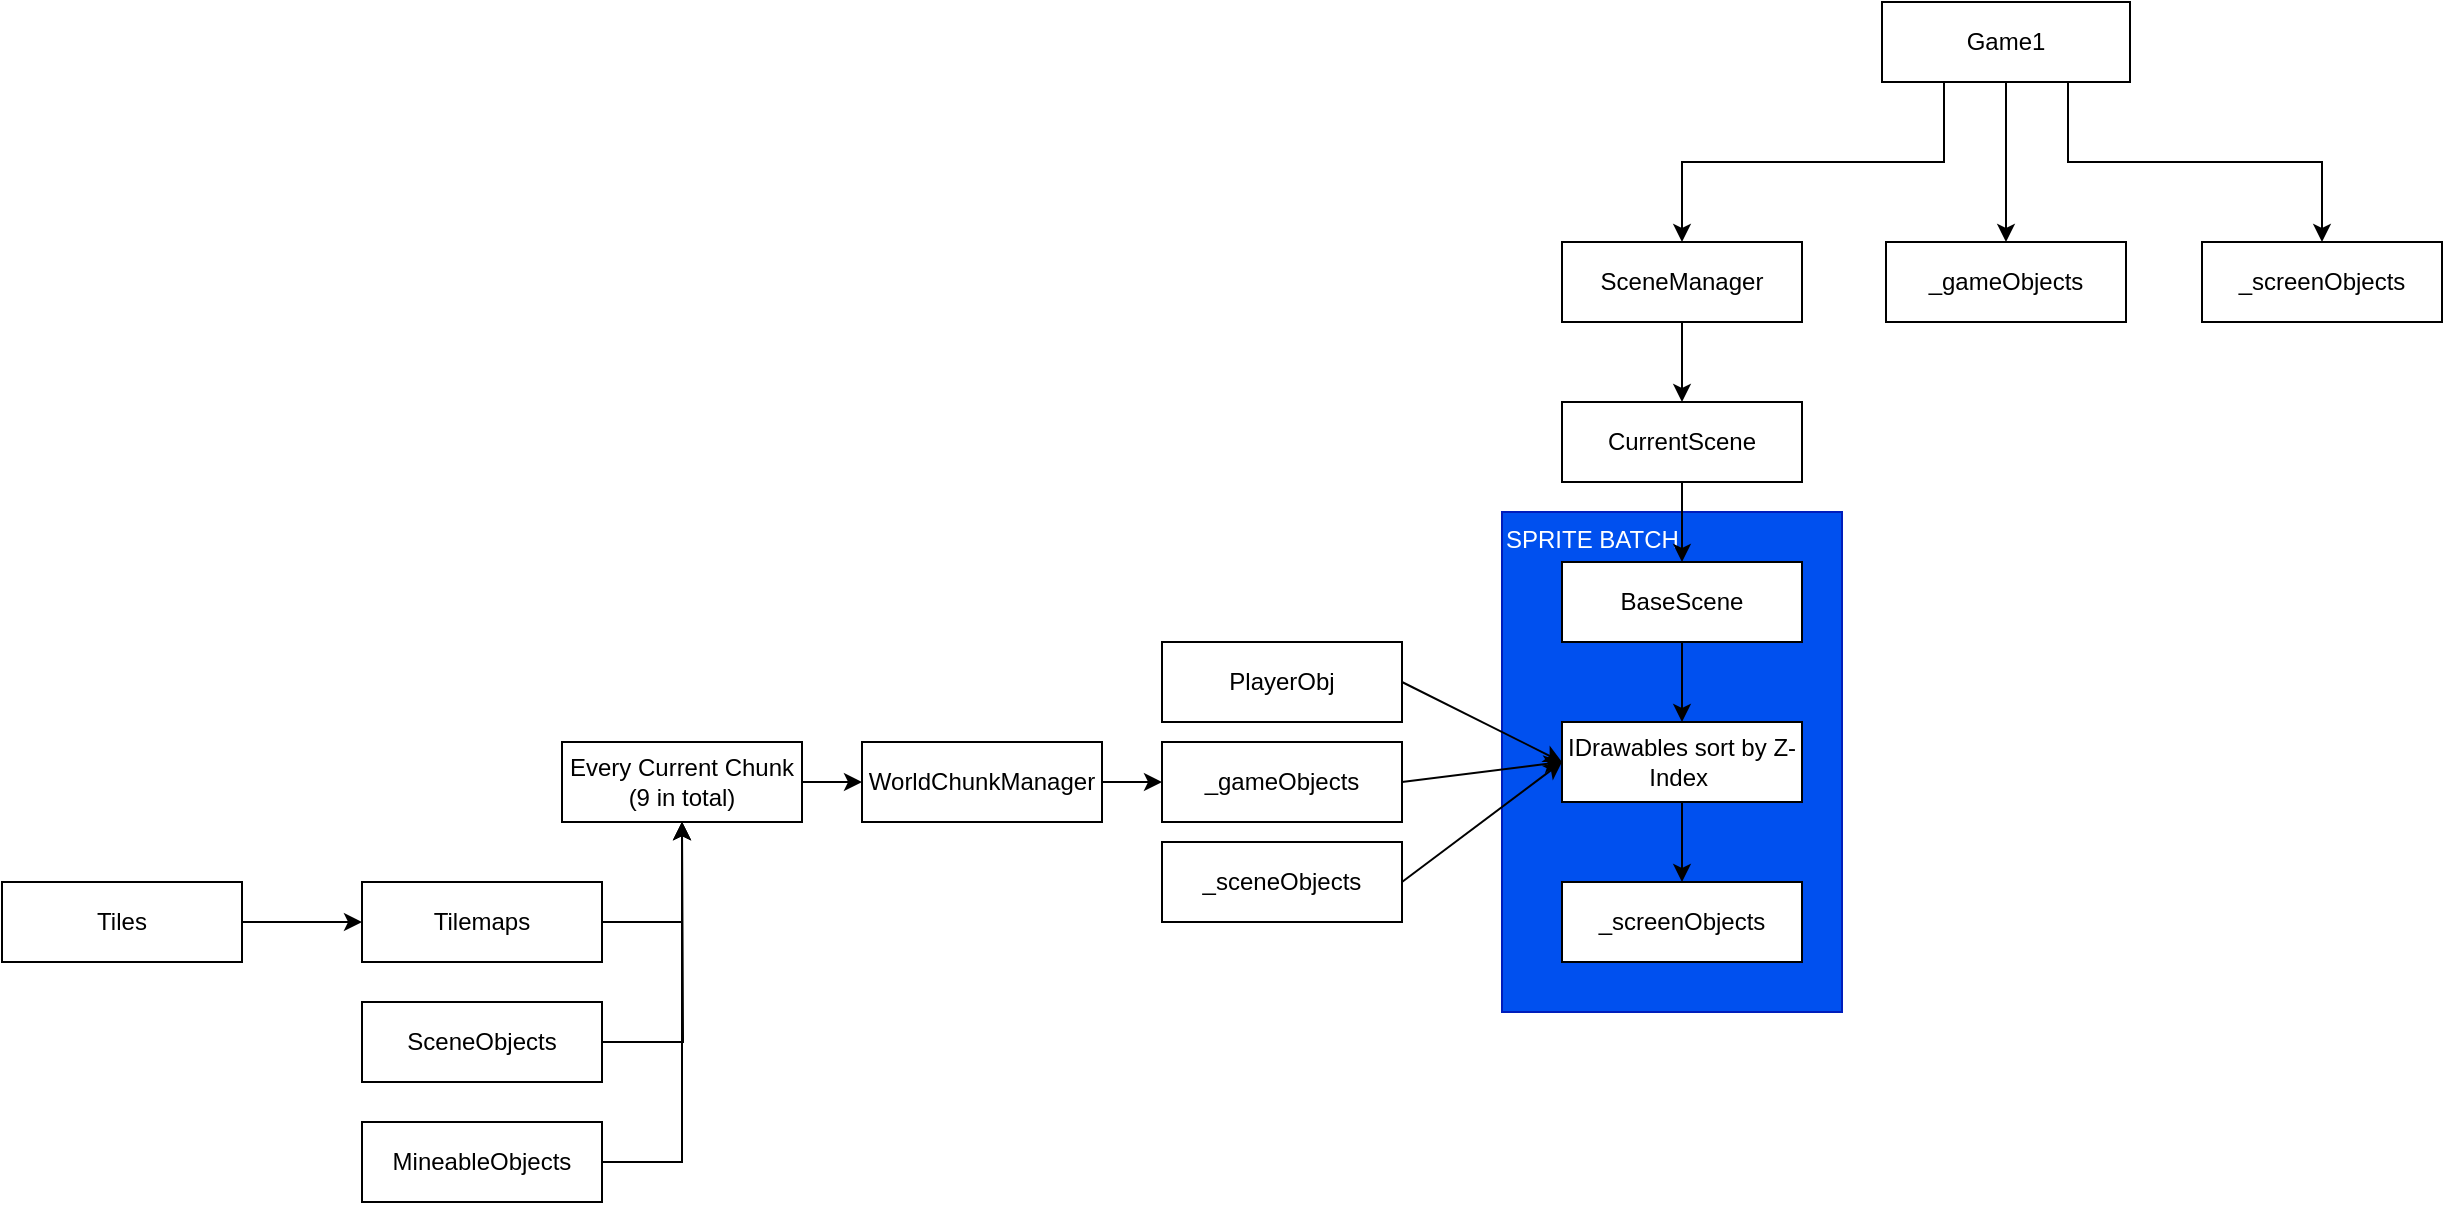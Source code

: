 <mxfile version="24.7.8" pages="2">
  <diagram name="Draw Sequence" id="5NfS6kLmg-sqQxO5Gyg-">
    <mxGraphModel dx="2901" dy="1196" grid="1" gridSize="10" guides="1" tooltips="1" connect="1" arrows="1" fold="1" page="1" pageScale="1" pageWidth="827" pageHeight="1169" math="0" shadow="0">
      <root>
        <mxCell id="0" />
        <mxCell id="1" parent="0" />
        <mxCell id="ch7WpFKBjOneYOmuBF4M-22" value="SPRITE BATCH" style="rounded=0;whiteSpace=wrap;html=1;fillColor=#0050ef;fontColor=#ffffff;strokeColor=#001DBC;verticalAlign=top;align=left;" parent="1" vertex="1">
          <mxGeometry x="170" y="375" width="170" height="250" as="geometry" />
        </mxCell>
        <mxCell id="ch7WpFKBjOneYOmuBF4M-3" style="edgeStyle=orthogonalEdgeStyle;rounded=0;orthogonalLoop=1;jettySize=auto;html=1;exitX=0.5;exitY=1;exitDx=0;exitDy=0;entryX=0.5;entryY=0;entryDx=0;entryDy=0;" parent="1" source="ch7WpFKBjOneYOmuBF4M-1" target="ch7WpFKBjOneYOmuBF4M-2" edge="1">
          <mxGeometry relative="1" as="geometry" />
        </mxCell>
        <mxCell id="ch7WpFKBjOneYOmuBF4M-5" style="edgeStyle=orthogonalEdgeStyle;rounded=0;orthogonalLoop=1;jettySize=auto;html=1;exitX=0.75;exitY=1;exitDx=0;exitDy=0;entryX=0.5;entryY=0;entryDx=0;entryDy=0;" parent="1" source="ch7WpFKBjOneYOmuBF4M-1" target="ch7WpFKBjOneYOmuBF4M-4" edge="1">
          <mxGeometry relative="1" as="geometry" />
        </mxCell>
        <mxCell id="ch7WpFKBjOneYOmuBF4M-7" style="edgeStyle=orthogonalEdgeStyle;rounded=0;orthogonalLoop=1;jettySize=auto;html=1;exitX=0.25;exitY=1;exitDx=0;exitDy=0;entryX=0.5;entryY=0;entryDx=0;entryDy=0;" parent="1" source="ch7WpFKBjOneYOmuBF4M-1" target="ch7WpFKBjOneYOmuBF4M-6" edge="1">
          <mxGeometry relative="1" as="geometry" />
        </mxCell>
        <mxCell id="ch7WpFKBjOneYOmuBF4M-1" value="Game1" style="rounded=0;whiteSpace=wrap;html=1;" parent="1" vertex="1">
          <mxGeometry x="360" y="120" width="124" height="40" as="geometry" />
        </mxCell>
        <mxCell id="ch7WpFKBjOneYOmuBF4M-2" value="_gameObjects" style="rounded=0;whiteSpace=wrap;html=1;" parent="1" vertex="1">
          <mxGeometry x="362" y="240" width="120" height="40" as="geometry" />
        </mxCell>
        <mxCell id="ch7WpFKBjOneYOmuBF4M-4" value="_screenObjects" style="rounded=0;whiteSpace=wrap;html=1;" parent="1" vertex="1">
          <mxGeometry x="520" y="240" width="120" height="40" as="geometry" />
        </mxCell>
        <mxCell id="ch7WpFKBjOneYOmuBF4M-9" style="edgeStyle=orthogonalEdgeStyle;rounded=0;orthogonalLoop=1;jettySize=auto;html=1;exitX=0.5;exitY=1;exitDx=0;exitDy=0;entryX=0.5;entryY=0;entryDx=0;entryDy=0;" parent="1" source="ch7WpFKBjOneYOmuBF4M-6" target="ch7WpFKBjOneYOmuBF4M-8" edge="1">
          <mxGeometry relative="1" as="geometry" />
        </mxCell>
        <mxCell id="ch7WpFKBjOneYOmuBF4M-6" value="SceneManager" style="rounded=0;whiteSpace=wrap;html=1;" parent="1" vertex="1">
          <mxGeometry x="200" y="240" width="120" height="40" as="geometry" />
        </mxCell>
        <mxCell id="ch7WpFKBjOneYOmuBF4M-11" style="edgeStyle=orthogonalEdgeStyle;rounded=0;orthogonalLoop=1;jettySize=auto;html=1;exitX=0.5;exitY=1;exitDx=0;exitDy=0;entryX=0.5;entryY=0;entryDx=0;entryDy=0;" parent="1" source="ch7WpFKBjOneYOmuBF4M-8" target="ch7WpFKBjOneYOmuBF4M-10" edge="1">
          <mxGeometry relative="1" as="geometry" />
        </mxCell>
        <mxCell id="ch7WpFKBjOneYOmuBF4M-8" value="CurrentScene" style="rounded=0;whiteSpace=wrap;html=1;" parent="1" vertex="1">
          <mxGeometry x="200" y="320" width="120" height="40" as="geometry" />
        </mxCell>
        <mxCell id="ch7WpFKBjOneYOmuBF4M-19" style="edgeStyle=orthogonalEdgeStyle;rounded=0;orthogonalLoop=1;jettySize=auto;html=1;exitX=0.5;exitY=1;exitDx=0;exitDy=0;entryX=0.5;entryY=0;entryDx=0;entryDy=0;" parent="1" source="ch7WpFKBjOneYOmuBF4M-10" target="ch7WpFKBjOneYOmuBF4M-12" edge="1">
          <mxGeometry relative="1" as="geometry" />
        </mxCell>
        <mxCell id="ch7WpFKBjOneYOmuBF4M-10" value="BaseScene" style="rounded=0;whiteSpace=wrap;html=1;" parent="1" vertex="1">
          <mxGeometry x="200" y="400" width="120" height="40" as="geometry" />
        </mxCell>
        <mxCell id="ch7WpFKBjOneYOmuBF4M-21" style="edgeStyle=orthogonalEdgeStyle;rounded=0;orthogonalLoop=1;jettySize=auto;html=1;exitX=0.5;exitY=1;exitDx=0;exitDy=0;entryX=0.5;entryY=0;entryDx=0;entryDy=0;" parent="1" source="ch7WpFKBjOneYOmuBF4M-12" target="ch7WpFKBjOneYOmuBF4M-20" edge="1">
          <mxGeometry relative="1" as="geometry" />
        </mxCell>
        <mxCell id="ch7WpFKBjOneYOmuBF4M-12" value="IDrawables sort by Z-Index&amp;nbsp;" style="rounded=0;whiteSpace=wrap;html=1;" parent="1" vertex="1">
          <mxGeometry x="200" y="480" width="120" height="40" as="geometry" />
        </mxCell>
        <mxCell id="ch7WpFKBjOneYOmuBF4M-18" style="rounded=0;orthogonalLoop=1;jettySize=auto;html=1;exitX=1;exitY=0.5;exitDx=0;exitDy=0;entryX=0;entryY=0.5;entryDx=0;entryDy=0;" parent="1" source="ch7WpFKBjOneYOmuBF4M-13" target="ch7WpFKBjOneYOmuBF4M-12" edge="1">
          <mxGeometry relative="1" as="geometry" />
        </mxCell>
        <mxCell id="ch7WpFKBjOneYOmuBF4M-13" value="PlayerObj" style="rounded=0;whiteSpace=wrap;html=1;" parent="1" vertex="1">
          <mxGeometry y="440" width="120" height="40" as="geometry" />
        </mxCell>
        <mxCell id="ch7WpFKBjOneYOmuBF4M-17" style="rounded=0;orthogonalLoop=1;jettySize=auto;html=1;exitX=1;exitY=0.5;exitDx=0;exitDy=0;" parent="1" source="ch7WpFKBjOneYOmuBF4M-14" edge="1">
          <mxGeometry relative="1" as="geometry">
            <mxPoint x="200" y="500" as="targetPoint" />
          </mxGeometry>
        </mxCell>
        <mxCell id="ch7WpFKBjOneYOmuBF4M-14" value="_gameObjects" style="rounded=0;whiteSpace=wrap;html=1;" parent="1" vertex="1">
          <mxGeometry y="490" width="120" height="40" as="geometry" />
        </mxCell>
        <mxCell id="ch7WpFKBjOneYOmuBF4M-16" style="rounded=0;orthogonalLoop=1;jettySize=auto;html=1;exitX=1;exitY=0.5;exitDx=0;exitDy=0;entryX=0;entryY=0.5;entryDx=0;entryDy=0;" parent="1" source="ch7WpFKBjOneYOmuBF4M-15" target="ch7WpFKBjOneYOmuBF4M-12" edge="1">
          <mxGeometry relative="1" as="geometry" />
        </mxCell>
        <mxCell id="ch7WpFKBjOneYOmuBF4M-15" value="_sceneObjects" style="rounded=0;whiteSpace=wrap;html=1;" parent="1" vertex="1">
          <mxGeometry y="540" width="120" height="40" as="geometry" />
        </mxCell>
        <mxCell id="ch7WpFKBjOneYOmuBF4M-20" value="_screenObjects" style="rounded=0;whiteSpace=wrap;html=1;" parent="1" vertex="1">
          <mxGeometry x="200" y="560" width="120" height="40" as="geometry" />
        </mxCell>
        <mxCell id="ch7WpFKBjOneYOmuBF4M-25" style="edgeStyle=orthogonalEdgeStyle;rounded=0;orthogonalLoop=1;jettySize=auto;html=1;exitX=1;exitY=0.5;exitDx=0;exitDy=0;entryX=0;entryY=0.5;entryDx=0;entryDy=0;" parent="1" source="ch7WpFKBjOneYOmuBF4M-24" target="ch7WpFKBjOneYOmuBF4M-14" edge="1">
          <mxGeometry relative="1" as="geometry" />
        </mxCell>
        <mxCell id="ch7WpFKBjOneYOmuBF4M-24" value="WorldChunkManager" style="rounded=0;whiteSpace=wrap;html=1;" parent="1" vertex="1">
          <mxGeometry x="-150" y="490" width="120" height="40" as="geometry" />
        </mxCell>
        <mxCell id="ch7WpFKBjOneYOmuBF4M-27" style="edgeStyle=orthogonalEdgeStyle;rounded=0;orthogonalLoop=1;jettySize=auto;html=1;exitX=1;exitY=0.5;exitDx=0;exitDy=0;entryX=0;entryY=0.5;entryDx=0;entryDy=0;" parent="1" source="ch7WpFKBjOneYOmuBF4M-26" target="ch7WpFKBjOneYOmuBF4M-24" edge="1">
          <mxGeometry relative="1" as="geometry" />
        </mxCell>
        <mxCell id="ch7WpFKBjOneYOmuBF4M-26" value="Every Current Chunk (9 in total)" style="rounded=0;whiteSpace=wrap;html=1;" parent="1" vertex="1">
          <mxGeometry x="-300" y="490" width="120" height="40" as="geometry" />
        </mxCell>
        <mxCell id="ch7WpFKBjOneYOmuBF4M-31" style="edgeStyle=orthogonalEdgeStyle;rounded=0;orthogonalLoop=1;jettySize=auto;html=1;exitX=1;exitY=0.5;exitDx=0;exitDy=0;entryX=0.5;entryY=1;entryDx=0;entryDy=0;" parent="1" source="ch7WpFKBjOneYOmuBF4M-28" target="ch7WpFKBjOneYOmuBF4M-26" edge="1">
          <mxGeometry relative="1" as="geometry" />
        </mxCell>
        <mxCell id="ch7WpFKBjOneYOmuBF4M-28" value="Tilemaps" style="rounded=0;whiteSpace=wrap;html=1;" parent="1" vertex="1">
          <mxGeometry x="-400" y="560" width="120" height="40" as="geometry" />
        </mxCell>
        <mxCell id="ch7WpFKBjOneYOmuBF4M-32" style="edgeStyle=orthogonalEdgeStyle;rounded=0;orthogonalLoop=1;jettySize=auto;html=1;exitX=1;exitY=0.5;exitDx=0;exitDy=0;" parent="1" source="ch7WpFKBjOneYOmuBF4M-29" edge="1">
          <mxGeometry relative="1" as="geometry">
            <mxPoint x="-240" y="530" as="targetPoint" />
          </mxGeometry>
        </mxCell>
        <mxCell id="ch7WpFKBjOneYOmuBF4M-29" value="SceneObjects" style="rounded=0;whiteSpace=wrap;html=1;" parent="1" vertex="1">
          <mxGeometry x="-400" y="620" width="120" height="40" as="geometry" />
        </mxCell>
        <mxCell id="ch7WpFKBjOneYOmuBF4M-33" style="edgeStyle=orthogonalEdgeStyle;rounded=0;orthogonalLoop=1;jettySize=auto;html=1;exitX=1;exitY=0.5;exitDx=0;exitDy=0;entryX=0.5;entryY=1;entryDx=0;entryDy=0;" parent="1" source="ch7WpFKBjOneYOmuBF4M-30" target="ch7WpFKBjOneYOmuBF4M-26" edge="1">
          <mxGeometry relative="1" as="geometry" />
        </mxCell>
        <mxCell id="ch7WpFKBjOneYOmuBF4M-30" value="MineableObjects" style="rounded=0;whiteSpace=wrap;html=1;" parent="1" vertex="1">
          <mxGeometry x="-400" y="680" width="120" height="40" as="geometry" />
        </mxCell>
        <mxCell id="ch7WpFKBjOneYOmuBF4M-35" style="edgeStyle=orthogonalEdgeStyle;rounded=0;orthogonalLoop=1;jettySize=auto;html=1;exitX=1;exitY=0.5;exitDx=0;exitDy=0;entryX=0;entryY=0.5;entryDx=0;entryDy=0;" parent="1" source="ch7WpFKBjOneYOmuBF4M-34" target="ch7WpFKBjOneYOmuBF4M-28" edge="1">
          <mxGeometry relative="1" as="geometry" />
        </mxCell>
        <mxCell id="ch7WpFKBjOneYOmuBF4M-34" value="Tiles" style="rounded=0;whiteSpace=wrap;html=1;" parent="1" vertex="1">
          <mxGeometry x="-580" y="560" width="120" height="40" as="geometry" />
        </mxCell>
      </root>
    </mxGraphModel>
  </diagram>
  <diagram id="u03FGy62RDN92X3zb4EE" name="Town Hierarchy">
    <mxGraphModel dx="1430" dy="825" grid="1" gridSize="10" guides="1" tooltips="1" connect="1" arrows="1" fold="1" page="1" pageScale="1" pageWidth="827" pageHeight="1169" math="0" shadow="0">
      <root>
        <mxCell id="0" />
        <mxCell id="1" parent="0" />
        <mxCell id="ZygtJOkGYag1i6v98uvJ-5" style="edgeStyle=orthogonalEdgeStyle;rounded=0;orthogonalLoop=1;jettySize=auto;html=1;exitX=0.5;exitY=1;exitDx=0;exitDy=0;entryX=0.5;entryY=0;entryDx=0;entryDy=0;" edge="1" parent="1" source="ZygtJOkGYag1i6v98uvJ-1" target="ZygtJOkGYag1i6v98uvJ-2">
          <mxGeometry relative="1" as="geometry" />
        </mxCell>
        <mxCell id="ZygtJOkGYag1i6v98uvJ-10" style="edgeStyle=orthogonalEdgeStyle;rounded=0;orthogonalLoop=1;jettySize=auto;html=1;exitX=0.5;exitY=1;exitDx=0;exitDy=0;entryX=0.5;entryY=0;entryDx=0;entryDy=0;" edge="1" parent="1" source="ZygtJOkGYag1i6v98uvJ-1" target="ZygtJOkGYag1i6v98uvJ-6">
          <mxGeometry relative="1" as="geometry" />
        </mxCell>
        <mxCell id="ZygtJOkGYag1i6v98uvJ-11" style="edgeStyle=orthogonalEdgeStyle;rounded=0;orthogonalLoop=1;jettySize=auto;html=1;exitX=0.5;exitY=1;exitDx=0;exitDy=0;entryX=0.5;entryY=0;entryDx=0;entryDy=0;" edge="1" parent="1" source="ZygtJOkGYag1i6v98uvJ-1" target="ZygtJOkGYag1i6v98uvJ-8">
          <mxGeometry relative="1" as="geometry" />
        </mxCell>
        <mxCell id="ZygtJOkGYag1i6v98uvJ-1" value="Town Map" style="rounded=0;whiteSpace=wrap;html=1;" vertex="1" parent="1">
          <mxGeometry x="400" y="40" width="120" height="40" as="geometry" />
        </mxCell>
        <mxCell id="ZygtJOkGYag1i6v98uvJ-4" style="edgeStyle=orthogonalEdgeStyle;rounded=0;orthogonalLoop=1;jettySize=auto;html=1;exitX=0.5;exitY=1;exitDx=0;exitDy=0;entryX=0.5;entryY=0;entryDx=0;entryDy=0;" edge="1" parent="1" source="ZygtJOkGYag1i6v98uvJ-2" target="ZygtJOkGYag1i6v98uvJ-3">
          <mxGeometry relative="1" as="geometry" />
        </mxCell>
        <mxCell id="ZygtJOkGYag1i6v98uvJ-2" value="Plot" style="rounded=0;whiteSpace=wrap;html=1;" vertex="1" parent="1">
          <mxGeometry x="400" y="120" width="120" height="40" as="geometry" />
        </mxCell>
        <mxCell id="ZygtJOkGYag1i6v98uvJ-42" style="edgeStyle=orthogonalEdgeStyle;rounded=0;orthogonalLoop=1;jettySize=auto;html=1;exitX=0.5;exitY=1;exitDx=0;exitDy=0;entryX=1;entryY=0.5;entryDx=0;entryDy=0;" edge="1" parent="1" source="ZygtJOkGYag1i6v98uvJ-3" target="ZygtJOkGYag1i6v98uvJ-28">
          <mxGeometry relative="1" as="geometry" />
        </mxCell>
        <mxCell id="ZygtJOkGYag1i6v98uvJ-46" style="edgeStyle=orthogonalEdgeStyle;rounded=0;orthogonalLoop=1;jettySize=auto;html=1;exitX=0.5;exitY=1;exitDx=0;exitDy=0;entryX=1;entryY=0.5;entryDx=0;entryDy=0;" edge="1" parent="1" source="ZygtJOkGYag1i6v98uvJ-3" target="ZygtJOkGYag1i6v98uvJ-45">
          <mxGeometry relative="1" as="geometry" />
        </mxCell>
        <mxCell id="ZygtJOkGYag1i6v98uvJ-47" style="edgeStyle=orthogonalEdgeStyle;rounded=0;orthogonalLoop=1;jettySize=auto;html=1;exitX=0.5;exitY=1;exitDx=0;exitDy=0;entryX=1;entryY=0.5;entryDx=0;entryDy=0;" edge="1" parent="1" source="ZygtJOkGYag1i6v98uvJ-3" target="ZygtJOkGYag1i6v98uvJ-29">
          <mxGeometry relative="1" as="geometry" />
        </mxCell>
        <mxCell id="ZygtJOkGYag1i6v98uvJ-48" style="edgeStyle=orthogonalEdgeStyle;rounded=0;orthogonalLoop=1;jettySize=auto;html=1;exitX=0.5;exitY=1;exitDx=0;exitDy=0;entryX=1;entryY=0.5;entryDx=0;entryDy=0;" edge="1" parent="1" source="ZygtJOkGYag1i6v98uvJ-3" target="ZygtJOkGYag1i6v98uvJ-30">
          <mxGeometry relative="1" as="geometry" />
        </mxCell>
        <mxCell id="ZygtJOkGYag1i6v98uvJ-3" value="Building" style="rounded=0;whiteSpace=wrap;html=1;" vertex="1" parent="1">
          <mxGeometry x="400" y="200" width="120" height="40" as="geometry" />
        </mxCell>
        <mxCell id="ZygtJOkGYag1i6v98uvJ-12" style="edgeStyle=orthogonalEdgeStyle;rounded=0;orthogonalLoop=1;jettySize=auto;html=1;exitX=0.5;exitY=1;exitDx=0;exitDy=0;entryX=0.5;entryY=0;entryDx=0;entryDy=0;" edge="1" parent="1" source="ZygtJOkGYag1i6v98uvJ-6" target="ZygtJOkGYag1i6v98uvJ-7">
          <mxGeometry relative="1" as="geometry" />
        </mxCell>
        <mxCell id="ZygtJOkGYag1i6v98uvJ-6" value="Plot" style="rounded=0;whiteSpace=wrap;html=1;" vertex="1" parent="1">
          <mxGeometry x="160" y="120" width="120" height="40" as="geometry" />
        </mxCell>
        <mxCell id="ZygtJOkGYag1i6v98uvJ-21" style="edgeStyle=orthogonalEdgeStyle;rounded=0;orthogonalLoop=1;jettySize=auto;html=1;exitX=0.5;exitY=1;exitDx=0;exitDy=0;entryX=1;entryY=0.5;entryDx=0;entryDy=0;" edge="1" parent="1" source="ZygtJOkGYag1i6v98uvJ-7" target="ZygtJOkGYag1i6v98uvJ-14">
          <mxGeometry relative="1" as="geometry" />
        </mxCell>
        <mxCell id="ZygtJOkGYag1i6v98uvJ-22" style="edgeStyle=orthogonalEdgeStyle;rounded=0;orthogonalLoop=1;jettySize=auto;html=1;exitX=0.5;exitY=1;exitDx=0;exitDy=0;entryX=1;entryY=0.5;entryDx=0;entryDy=0;" edge="1" parent="1" source="ZygtJOkGYag1i6v98uvJ-7" target="ZygtJOkGYag1i6v98uvJ-15">
          <mxGeometry relative="1" as="geometry" />
        </mxCell>
        <mxCell id="ZygtJOkGYag1i6v98uvJ-23" style="edgeStyle=orthogonalEdgeStyle;rounded=0;orthogonalLoop=1;jettySize=auto;html=1;exitX=0.5;exitY=1;exitDx=0;exitDy=0;entryX=1;entryY=0.5;entryDx=0;entryDy=0;" edge="1" parent="1" source="ZygtJOkGYag1i6v98uvJ-7" target="ZygtJOkGYag1i6v98uvJ-16">
          <mxGeometry relative="1" as="geometry" />
        </mxCell>
        <mxCell id="ZygtJOkGYag1i6v98uvJ-24" style="edgeStyle=orthogonalEdgeStyle;rounded=0;orthogonalLoop=1;jettySize=auto;html=1;exitX=0.5;exitY=1;exitDx=0;exitDy=0;entryX=1;entryY=0.5;entryDx=0;entryDy=0;" edge="1" parent="1" source="ZygtJOkGYag1i6v98uvJ-7" target="ZygtJOkGYag1i6v98uvJ-17">
          <mxGeometry relative="1" as="geometry" />
        </mxCell>
        <mxCell id="ZygtJOkGYag1i6v98uvJ-25" style="edgeStyle=orthogonalEdgeStyle;rounded=0;orthogonalLoop=1;jettySize=auto;html=1;exitX=0.5;exitY=1;exitDx=0;exitDy=0;entryX=1;entryY=0.5;entryDx=0;entryDy=0;" edge="1" parent="1" source="ZygtJOkGYag1i6v98uvJ-7" target="ZygtJOkGYag1i6v98uvJ-18">
          <mxGeometry relative="1" as="geometry" />
        </mxCell>
        <mxCell id="ZygtJOkGYag1i6v98uvJ-26" style="edgeStyle=orthogonalEdgeStyle;rounded=0;orthogonalLoop=1;jettySize=auto;html=1;exitX=0.5;exitY=1;exitDx=0;exitDy=0;entryX=1;entryY=0.5;entryDx=0;entryDy=0;" edge="1" parent="1" source="ZygtJOkGYag1i6v98uvJ-7" target="ZygtJOkGYag1i6v98uvJ-19">
          <mxGeometry relative="1" as="geometry" />
        </mxCell>
        <mxCell id="ZygtJOkGYag1i6v98uvJ-27" style="edgeStyle=orthogonalEdgeStyle;rounded=0;orthogonalLoop=1;jettySize=auto;html=1;exitX=0.5;exitY=1;exitDx=0;exitDy=0;entryX=1;entryY=0.5;entryDx=0;entryDy=0;" edge="1" parent="1" source="ZygtJOkGYag1i6v98uvJ-7" target="ZygtJOkGYag1i6v98uvJ-20">
          <mxGeometry relative="1" as="geometry" />
        </mxCell>
        <mxCell id="ZygtJOkGYag1i6v98uvJ-44" style="edgeStyle=orthogonalEdgeStyle;rounded=0;orthogonalLoop=1;jettySize=auto;html=1;exitX=0.5;exitY=1;exitDx=0;exitDy=0;entryX=1;entryY=0.5;entryDx=0;entryDy=0;" edge="1" parent="1" source="ZygtJOkGYag1i6v98uvJ-7" target="ZygtJOkGYag1i6v98uvJ-43">
          <mxGeometry relative="1" as="geometry" />
        </mxCell>
        <mxCell id="ZygtJOkGYag1i6v98uvJ-7" value="Building" style="rounded=0;whiteSpace=wrap;html=1;" vertex="1" parent="1">
          <mxGeometry x="160" y="200" width="120" height="40" as="geometry" />
        </mxCell>
        <mxCell id="ZygtJOkGYag1i6v98uvJ-13" style="edgeStyle=orthogonalEdgeStyle;rounded=0;orthogonalLoop=1;jettySize=auto;html=1;exitX=0.5;exitY=1;exitDx=0;exitDy=0;entryX=0.5;entryY=0;entryDx=0;entryDy=0;" edge="1" parent="1" source="ZygtJOkGYag1i6v98uvJ-8" target="ZygtJOkGYag1i6v98uvJ-9">
          <mxGeometry relative="1" as="geometry" />
        </mxCell>
        <mxCell id="ZygtJOkGYag1i6v98uvJ-8" value="Plot" style="rounded=0;whiteSpace=wrap;html=1;" vertex="1" parent="1">
          <mxGeometry x="640" y="120" width="120" height="40" as="geometry" />
        </mxCell>
        <mxCell id="ZygtJOkGYag1i6v98uvJ-52" style="edgeStyle=orthogonalEdgeStyle;rounded=0;orthogonalLoop=1;jettySize=auto;html=1;exitX=0.5;exitY=1;exitDx=0;exitDy=0;entryX=1;entryY=0.5;entryDx=0;entryDy=0;" edge="1" parent="1" source="ZygtJOkGYag1i6v98uvJ-9" target="ZygtJOkGYag1i6v98uvJ-35">
          <mxGeometry relative="1" as="geometry" />
        </mxCell>
        <mxCell id="ZygtJOkGYag1i6v98uvJ-53" style="edgeStyle=orthogonalEdgeStyle;rounded=0;orthogonalLoop=1;jettySize=auto;html=1;exitX=0.5;exitY=1;exitDx=0;exitDy=0;entryX=1;entryY=0.5;entryDx=0;entryDy=0;" edge="1" parent="1" source="ZygtJOkGYag1i6v98uvJ-9" target="ZygtJOkGYag1i6v98uvJ-36">
          <mxGeometry relative="1" as="geometry" />
        </mxCell>
        <mxCell id="ZygtJOkGYag1i6v98uvJ-55" style="edgeStyle=orthogonalEdgeStyle;rounded=0;orthogonalLoop=1;jettySize=auto;html=1;exitX=0.5;exitY=1;exitDx=0;exitDy=0;entryX=1;entryY=0.5;entryDx=0;entryDy=0;" edge="1" parent="1" source="ZygtJOkGYag1i6v98uvJ-9" target="ZygtJOkGYag1i6v98uvJ-37">
          <mxGeometry relative="1" as="geometry" />
        </mxCell>
        <mxCell id="ZygtJOkGYag1i6v98uvJ-56" style="edgeStyle=orthogonalEdgeStyle;rounded=0;orthogonalLoop=1;jettySize=auto;html=1;exitX=0.5;exitY=1;exitDx=0;exitDy=0;entryX=1;entryY=0.5;entryDx=0;entryDy=0;" edge="1" parent="1" source="ZygtJOkGYag1i6v98uvJ-9" target="ZygtJOkGYag1i6v98uvJ-38">
          <mxGeometry relative="1" as="geometry" />
        </mxCell>
        <mxCell id="ZygtJOkGYag1i6v98uvJ-57" style="edgeStyle=orthogonalEdgeStyle;rounded=0;orthogonalLoop=1;jettySize=auto;html=1;exitX=0.5;exitY=1;exitDx=0;exitDy=0;entryX=1;entryY=0.5;entryDx=0;entryDy=0;" edge="1" parent="1" source="ZygtJOkGYag1i6v98uvJ-9" target="ZygtJOkGYag1i6v98uvJ-39">
          <mxGeometry relative="1" as="geometry" />
        </mxCell>
        <mxCell id="ZygtJOkGYag1i6v98uvJ-58" style="edgeStyle=orthogonalEdgeStyle;rounded=0;orthogonalLoop=1;jettySize=auto;html=1;exitX=0.5;exitY=1;exitDx=0;exitDy=0;entryX=1;entryY=0.5;entryDx=0;entryDy=0;" edge="1" parent="1" source="ZygtJOkGYag1i6v98uvJ-9" target="ZygtJOkGYag1i6v98uvJ-40">
          <mxGeometry relative="1" as="geometry" />
        </mxCell>
        <mxCell id="ZygtJOkGYag1i6v98uvJ-59" style="edgeStyle=orthogonalEdgeStyle;rounded=0;orthogonalLoop=1;jettySize=auto;html=1;exitX=0.5;exitY=1;exitDx=0;exitDy=0;entryX=1;entryY=0.5;entryDx=0;entryDy=0;" edge="1" parent="1" source="ZygtJOkGYag1i6v98uvJ-9" target="ZygtJOkGYag1i6v98uvJ-41">
          <mxGeometry relative="1" as="geometry" />
        </mxCell>
        <mxCell id="ZygtJOkGYag1i6v98uvJ-60" style="edgeStyle=orthogonalEdgeStyle;rounded=0;orthogonalLoop=1;jettySize=auto;html=1;exitX=0.5;exitY=1;exitDx=0;exitDy=0;entryX=1;entryY=0.5;entryDx=0;entryDy=0;" edge="1" parent="1" source="ZygtJOkGYag1i6v98uvJ-9" target="ZygtJOkGYag1i6v98uvJ-49">
          <mxGeometry relative="1" as="geometry" />
        </mxCell>
        <mxCell id="ZygtJOkGYag1i6v98uvJ-61" style="edgeStyle=orthogonalEdgeStyle;rounded=0;orthogonalLoop=1;jettySize=auto;html=1;exitX=0.5;exitY=1;exitDx=0;exitDy=0;entryX=1;entryY=0.5;entryDx=0;entryDy=0;" edge="1" parent="1" source="ZygtJOkGYag1i6v98uvJ-9" target="ZygtJOkGYag1i6v98uvJ-50">
          <mxGeometry relative="1" as="geometry" />
        </mxCell>
        <mxCell id="ZygtJOkGYag1i6v98uvJ-62" style="edgeStyle=orthogonalEdgeStyle;rounded=0;orthogonalLoop=1;jettySize=auto;html=1;exitX=0.5;exitY=1;exitDx=0;exitDy=0;entryX=1;entryY=0.5;entryDx=0;entryDy=0;" edge="1" parent="1" source="ZygtJOkGYag1i6v98uvJ-9" target="ZygtJOkGYag1i6v98uvJ-51">
          <mxGeometry relative="1" as="geometry" />
        </mxCell>
        <mxCell id="ZygtJOkGYag1i6v98uvJ-63" style="edgeStyle=orthogonalEdgeStyle;rounded=0;orthogonalLoop=1;jettySize=auto;html=1;exitX=0.5;exitY=1;exitDx=0;exitDy=0;entryX=1;entryY=0.5;entryDx=0;entryDy=0;" edge="1" parent="1" source="ZygtJOkGYag1i6v98uvJ-9" target="ZygtJOkGYag1i6v98uvJ-54">
          <mxGeometry relative="1" as="geometry" />
        </mxCell>
        <mxCell id="ZygtJOkGYag1i6v98uvJ-9" value="Building" style="rounded=0;whiteSpace=wrap;html=1;" vertex="1" parent="1">
          <mxGeometry x="640" y="200" width="120" height="40" as="geometry" />
        </mxCell>
        <mxCell id="ZygtJOkGYag1i6v98uvJ-14" value="Layer [Ground]" style="rounded=0;whiteSpace=wrap;html=1;" vertex="1" parent="1">
          <mxGeometry x="40" y="280" width="120" height="20" as="geometry" />
        </mxCell>
        <mxCell id="ZygtJOkGYag1i6v98uvJ-15" value="Layer [Floor 1]" style="rounded=0;whiteSpace=wrap;html=1;" vertex="1" parent="1">
          <mxGeometry x="40" y="310" width="120" height="20" as="geometry" />
        </mxCell>
        <mxCell id="ZygtJOkGYag1i6v98uvJ-16" value="Layer [Walls 1]" style="rounded=0;whiteSpace=wrap;html=1;" vertex="1" parent="1">
          <mxGeometry x="40" y="340" width="120" height="20" as="geometry" />
        </mxCell>
        <mxCell id="ZygtJOkGYag1i6v98uvJ-17" value="Layer [Stairs 1]" style="rounded=0;whiteSpace=wrap;html=1;" vertex="1" parent="1">
          <mxGeometry x="40" y="370" width="120" height="20" as="geometry" />
        </mxCell>
        <mxCell id="ZygtJOkGYag1i6v98uvJ-18" value="Layer [Floor 2]" style="rounded=0;whiteSpace=wrap;html=1;" vertex="1" parent="1">
          <mxGeometry x="40" y="400" width="120" height="20" as="geometry" />
        </mxCell>
        <mxCell id="ZygtJOkGYag1i6v98uvJ-19" value="Layer [Walls 2]" style="rounded=0;whiteSpace=wrap;html=1;" vertex="1" parent="1">
          <mxGeometry x="40" y="430" width="120" height="20" as="geometry" />
        </mxCell>
        <mxCell id="ZygtJOkGYag1i6v98uvJ-20" value="Layer [Stairs 2]" style="rounded=0;whiteSpace=wrap;html=1;" vertex="1" parent="1">
          <mxGeometry x="40" y="460" width="120" height="20" as="geometry" />
        </mxCell>
        <mxCell id="ZygtJOkGYag1i6v98uvJ-28" value="Layer [Ground]" style="rounded=0;whiteSpace=wrap;html=1;" vertex="1" parent="1">
          <mxGeometry x="280" y="280" width="120" height="20" as="geometry" />
        </mxCell>
        <mxCell id="ZygtJOkGYag1i6v98uvJ-29" value="Layer [Floor 1]" style="rounded=0;whiteSpace=wrap;html=1;" vertex="1" parent="1">
          <mxGeometry x="280" y="310" width="120" height="20" as="geometry" />
        </mxCell>
        <mxCell id="ZygtJOkGYag1i6v98uvJ-30" value="Layer [Walls 1]" style="rounded=0;whiteSpace=wrap;html=1;" vertex="1" parent="1">
          <mxGeometry x="280" y="340" width="120" height="20" as="geometry" />
        </mxCell>
        <mxCell id="ZygtJOkGYag1i6v98uvJ-35" value="Layer [Ground]" style="rounded=0;whiteSpace=wrap;html=1;" vertex="1" parent="1">
          <mxGeometry x="520" y="280" width="120" height="20" as="geometry" />
        </mxCell>
        <mxCell id="ZygtJOkGYag1i6v98uvJ-36" value="Layer [Floor 1]" style="rounded=0;whiteSpace=wrap;html=1;" vertex="1" parent="1">
          <mxGeometry x="520" y="310" width="120" height="20" as="geometry" />
        </mxCell>
        <mxCell id="ZygtJOkGYag1i6v98uvJ-37" value="Layer [Walls 1]" style="rounded=0;whiteSpace=wrap;html=1;" vertex="1" parent="1">
          <mxGeometry x="520" y="340" width="120" height="20" as="geometry" />
        </mxCell>
        <mxCell id="ZygtJOkGYag1i6v98uvJ-38" value="Layer [Stairs 1]" style="rounded=0;whiteSpace=wrap;html=1;" vertex="1" parent="1">
          <mxGeometry x="520" y="370" width="120" height="20" as="geometry" />
        </mxCell>
        <mxCell id="ZygtJOkGYag1i6v98uvJ-39" value="Layer [Floor 2]" style="rounded=0;whiteSpace=wrap;html=1;" vertex="1" parent="1">
          <mxGeometry x="520" y="400" width="120" height="20" as="geometry" />
        </mxCell>
        <mxCell id="ZygtJOkGYag1i6v98uvJ-40" value="Layer [Walls 2]" style="rounded=0;whiteSpace=wrap;html=1;" vertex="1" parent="1">
          <mxGeometry x="520" y="430" width="120" height="20" as="geometry" />
        </mxCell>
        <mxCell id="ZygtJOkGYag1i6v98uvJ-41" value="Layer [Stairs 2]" style="rounded=0;whiteSpace=wrap;html=1;" vertex="1" parent="1">
          <mxGeometry x="520" y="460" width="120" height="20" as="geometry" />
        </mxCell>
        <mxCell id="ZygtJOkGYag1i6v98uvJ-43" value="Layer [Roof]" style="rounded=0;whiteSpace=wrap;html=1;" vertex="1" parent="1">
          <mxGeometry x="40" y="490" width="120" height="20" as="geometry" />
        </mxCell>
        <mxCell id="ZygtJOkGYag1i6v98uvJ-45" value="Layer [Roof]" style="rounded=0;whiteSpace=wrap;html=1;" vertex="1" parent="1">
          <mxGeometry x="280" y="370" width="120" height="20" as="geometry" />
        </mxCell>
        <mxCell id="ZygtJOkGYag1i6v98uvJ-49" value="Layer [Floor 3]" style="rounded=0;whiteSpace=wrap;html=1;" vertex="1" parent="1">
          <mxGeometry x="520" y="490" width="120" height="20" as="geometry" />
        </mxCell>
        <mxCell id="ZygtJOkGYag1i6v98uvJ-50" value="Layer [Walls 3]" style="rounded=0;whiteSpace=wrap;html=1;" vertex="1" parent="1">
          <mxGeometry x="520" y="520" width="120" height="20" as="geometry" />
        </mxCell>
        <mxCell id="ZygtJOkGYag1i6v98uvJ-51" value="Layer [Stairs 3]" style="rounded=0;whiteSpace=wrap;html=1;" vertex="1" parent="1">
          <mxGeometry x="520" y="550" width="120" height="20" as="geometry" />
        </mxCell>
        <mxCell id="ZygtJOkGYag1i6v98uvJ-54" value="Layer [Roof]" style="rounded=0;whiteSpace=wrap;html=1;" vertex="1" parent="1">
          <mxGeometry x="520" y="584.5" width="120" height="20" as="geometry" />
        </mxCell>
      </root>
    </mxGraphModel>
  </diagram>
</mxfile>
